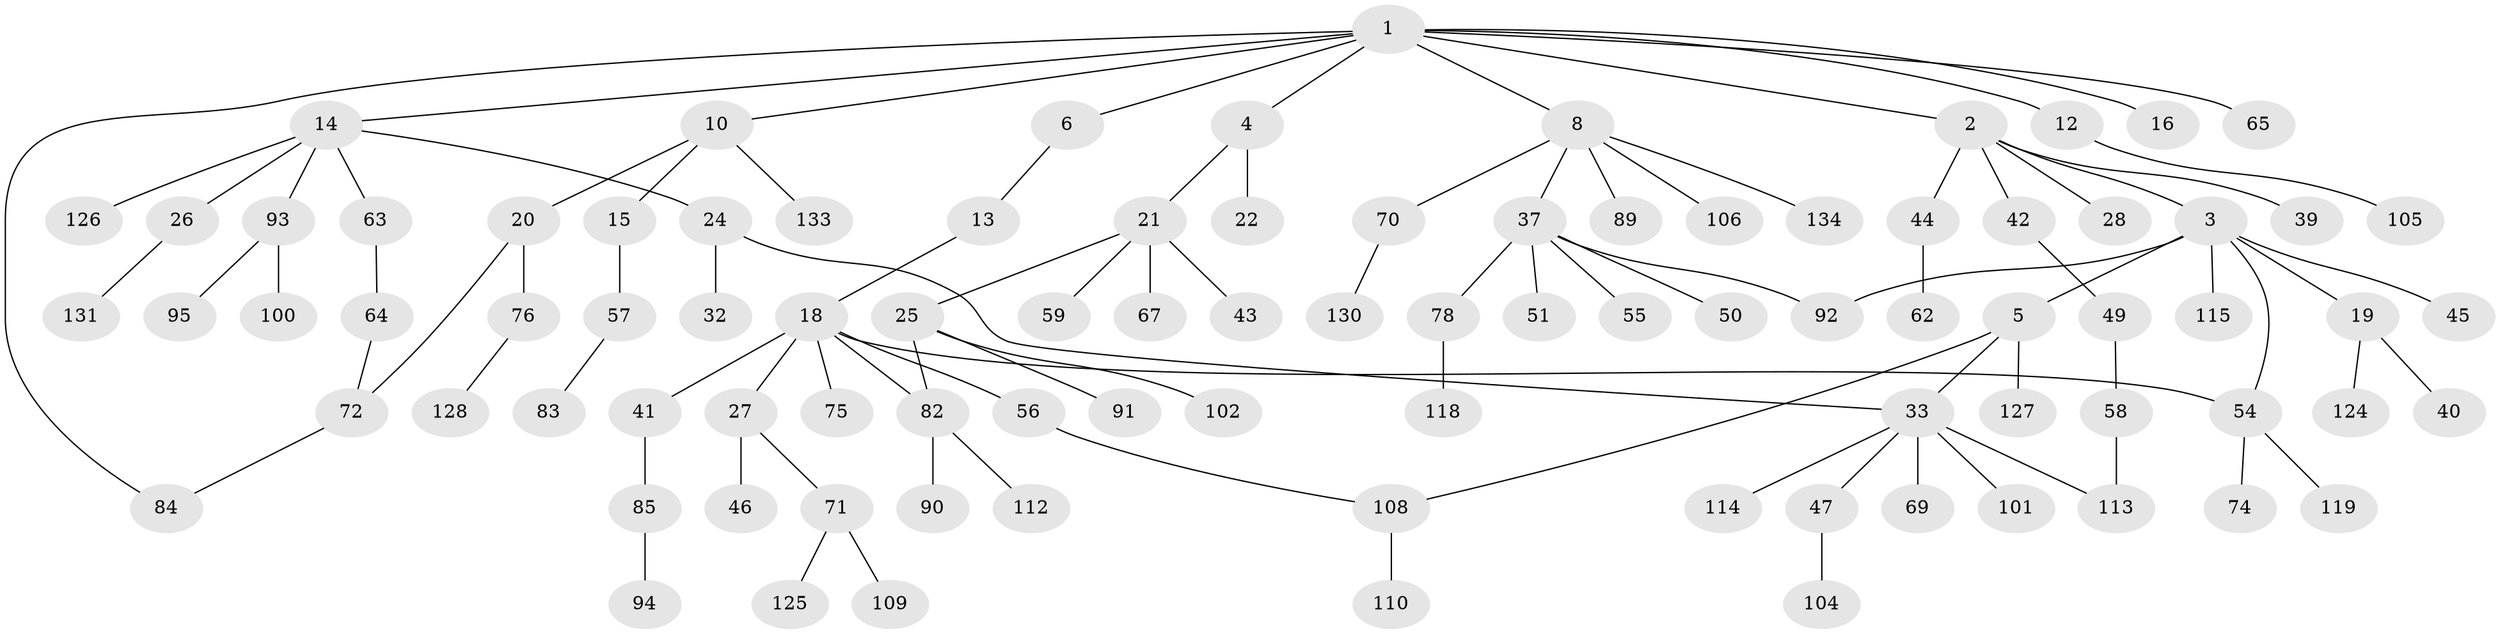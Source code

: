 // original degree distribution, {6: 0.022388059701492536, 7: 0.022388059701492536, 3: 0.1044776119402985, 4: 0.07462686567164178, 2: 0.30597014925373134, 5: 0.029850746268656716, 1: 0.44029850746268656}
// Generated by graph-tools (version 1.1) at 2025/41/03/06/25 10:41:30]
// undirected, 92 vertices, 99 edges
graph export_dot {
graph [start="1"]
  node [color=gray90,style=filled];
  1 [super="+9"];
  2 [super="+17"];
  3 [super="+53"];
  4 [super="+11"];
  5 [super="+7"];
  6 [super="+61"];
  8 [super="+36"];
  10 [super="+23"];
  12;
  13;
  14 [super="+86"];
  15 [super="+35"];
  16;
  18 [super="+29"];
  19 [super="+34"];
  20 [super="+66"];
  21 [super="+52"];
  22 [super="+98"];
  24;
  25 [super="+80"];
  26 [super="+31"];
  27 [super="+30"];
  28;
  32 [super="+60"];
  33 [super="+38"];
  37 [super="+48"];
  39 [super="+77"];
  40;
  41;
  42;
  43 [super="+120"];
  44 [super="+121"];
  45;
  46;
  47 [super="+99"];
  49 [super="+88"];
  50 [super="+73"];
  51;
  54 [super="+81"];
  55;
  56;
  57;
  58 [super="+87"];
  59;
  62;
  63;
  64 [super="+68"];
  65;
  67;
  69;
  70 [super="+107"];
  71 [super="+116"];
  72 [super="+79"];
  74;
  75;
  76;
  78 [super="+117"];
  82 [super="+96"];
  83;
  84;
  85;
  89 [super="+103"];
  90;
  91;
  92 [super="+111"];
  93 [super="+122"];
  94 [super="+97"];
  95;
  100;
  101;
  102;
  104;
  105;
  106 [super="+132"];
  108;
  109;
  110;
  112 [super="+123"];
  113;
  114;
  115;
  118 [super="+129"];
  119;
  124;
  125;
  126;
  127;
  128;
  130;
  131;
  133;
  134;
  1 -- 2;
  1 -- 4;
  1 -- 6;
  1 -- 8;
  1 -- 12;
  1 -- 16;
  1 -- 65;
  1 -- 84;
  1 -- 10;
  1 -- 14;
  2 -- 3;
  2 -- 28;
  2 -- 39;
  2 -- 42;
  2 -- 44;
  3 -- 5;
  3 -- 19;
  3 -- 45;
  3 -- 115;
  3 -- 92;
  3 -- 54;
  4 -- 21;
  4 -- 22;
  5 -- 33;
  5 -- 127;
  5 -- 108;
  6 -- 13;
  8 -- 37;
  8 -- 70;
  8 -- 89;
  8 -- 106;
  8 -- 134;
  10 -- 15;
  10 -- 20;
  10 -- 133;
  12 -- 105;
  13 -- 18;
  14 -- 24;
  14 -- 26;
  14 -- 63;
  14 -- 93;
  14 -- 126;
  15 -- 57;
  18 -- 27;
  18 -- 41;
  18 -- 54;
  18 -- 56;
  18 -- 75;
  18 -- 82;
  19 -- 40;
  19 -- 124;
  20 -- 72;
  20 -- 76;
  21 -- 25;
  21 -- 43;
  21 -- 59;
  21 -- 67;
  24 -- 32;
  24 -- 33;
  25 -- 91;
  25 -- 102;
  25 -- 82;
  26 -- 131;
  27 -- 46;
  27 -- 71;
  33 -- 69;
  33 -- 101;
  33 -- 114;
  33 -- 113;
  33 -- 47;
  37 -- 50;
  37 -- 92;
  37 -- 51;
  37 -- 78;
  37 -- 55;
  41 -- 85;
  42 -- 49;
  44 -- 62;
  47 -- 104;
  49 -- 58;
  54 -- 74;
  54 -- 119;
  56 -- 108;
  57 -- 83;
  58 -- 113;
  63 -- 64;
  64 -- 72;
  70 -- 130;
  71 -- 109;
  71 -- 125;
  72 -- 84;
  76 -- 128;
  78 -- 118;
  82 -- 90;
  82 -- 112;
  85 -- 94;
  93 -- 95;
  93 -- 100;
  108 -- 110;
}
